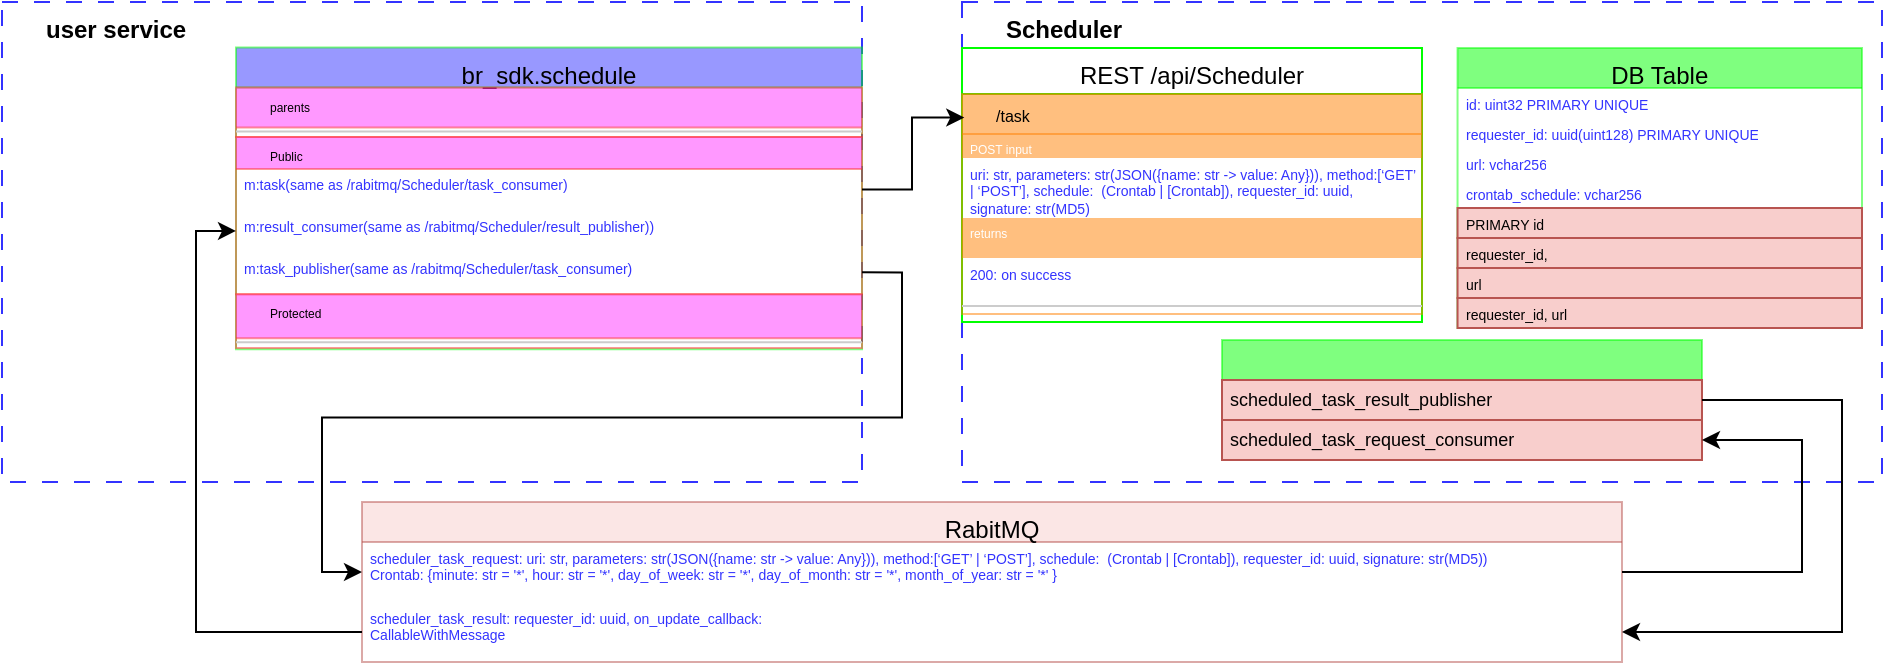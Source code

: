 <mxfile version="24.5.4" type="github">
  <diagram name="Page-1" id="d1hPt4wPM1sIXEGTT6gY">
    <mxGraphModel dx="1372" dy="820" grid="1" gridSize="10" guides="1" tooltips="1" connect="1" arrows="1" fold="1" page="1" pageScale="1" pageWidth="850" pageHeight="1100" math="0" shadow="0">
      <root>
        <mxCell id="0" />
        <mxCell id="1" parent="0" />
        <mxCell id="NsKPOh6CZbnY5XaWJPo6-1" value="&lt;span style=&quot;text-wrap: nowrap; font-size: 12px;&quot;&gt;&lt;font style=&quot;font-size: 12px;&quot;&gt;Scheduler&lt;/font&gt;&lt;/span&gt;" style="rounded=0;whiteSpace=wrap;html=1;verticalAlign=top;align=left;fillColor=none;dashed=1;dashPattern=8 8;strokeColor=#3333FF;strokeWidth=1;perimeterSpacing=0;fontSize=12;spacingLeft=20;fontStyle=1;container=1;" vertex="1" parent="1">
          <mxGeometry x="560" y="110" width="460" height="240" as="geometry">
            <mxRectangle x="-3850" y="-800" width="210" height="70" as="alternateBounds" />
          </mxGeometry>
        </mxCell>
        <mxCell id="NsKPOh6CZbnY5XaWJPo6-2" value="REST /api/Scheduler" style="swimlane;fontStyle=0;align=center;verticalAlign=top;childLayout=stackLayout;horizontal=1;startSize=23;horizontalStack=0;resizeParent=1;resizeLast=0;collapsible=1;marginBottom=0;rounded=0;shadow=0;strokeWidth=1;strokeColor=#00FF00;fontSize=12;" vertex="1" parent="NsKPOh6CZbnY5XaWJPo6-1">
          <mxGeometry y="23" width="230" height="137" as="geometry">
            <mxRectangle x="-2560" y="-2160" width="240" height="20" as="alternateBounds" />
          </mxGeometry>
        </mxCell>
        <mxCell id="NsKPOh6CZbnY5XaWJPo6-3" value="/task" style="swimlane;fontStyle=0;align=left;verticalAlign=top;childLayout=stackLayout;horizontal=1;startSize=20;horizontalStack=0;resizeParent=1;resizeLast=0;collapsible=1;marginBottom=0;rounded=0;shadow=0;strokeWidth=1;strokeColor=#FF8000;container=0;spacingTop=0;spacingLeft=15;fillColor=#FF8000;opacity=50;fontSize=8;" vertex="1" parent="NsKPOh6CZbnY5XaWJPo6-2">
          <mxGeometry y="23" width="230" height="110" as="geometry">
            <mxRectangle x="-2560" y="-2460" width="230" height="20" as="alternateBounds" />
          </mxGeometry>
        </mxCell>
        <mxCell id="NsKPOh6CZbnY5XaWJPo6-4" value="POST input" style="text;align=left;verticalAlign=top;spacingLeft=4;spacingRight=4;overflow=hidden;rotatable=0;points=[[0,0.5],[1,0.5]];portConstraint=eastwest;rounded=0;shadow=0;html=0;spacing=0;spacingBottom=2;fontColor=#FFFFFF;whiteSpace=wrap;labelBackgroundColor=none;fillColor=#FF8000;opacity=50;fontSize=6;" vertex="1" parent="NsKPOh6CZbnY5XaWJPo6-3">
          <mxGeometry y="20" width="230" height="12" as="geometry" />
        </mxCell>
        <mxCell id="NsKPOh6CZbnY5XaWJPo6-5" value="uri: str, parameters: str(JSON({name: str -&gt; value: Any})), method:[‘GET’ | ‘POST’], schedule:  (Crontab | [Crontab]), requester_id: uuid, signature: str(MD5)" style="text;align=left;verticalAlign=top;spacingLeft=4;spacingRight=4;overflow=hidden;rotatable=0;points=[[0,0.5],[1,0.5]];portConstraint=eastwest;rounded=0;shadow=0;html=0;spacing=0;spacingBottom=2;fontColor=#3333FF;fixedWidth=1;whiteSpace=wrap;fontSize=7;" vertex="1" parent="NsKPOh6CZbnY5XaWJPo6-3">
          <mxGeometry y="32" width="230" height="30" as="geometry" />
        </mxCell>
        <mxCell id="NsKPOh6CZbnY5XaWJPo6-6" value="returns" style="text;align=left;verticalAlign=top;spacingLeft=4;spacingRight=4;overflow=hidden;rotatable=0;points=[[0,0.5],[1,0.5]];portConstraint=eastwest;rounded=0;shadow=0;html=0;spacing=0;spacingBottom=2;fontColor=#FFFFFF;whiteSpace=wrap;labelBackgroundColor=none;fillColor=#FF8000;opacity=50;fontSize=6;" vertex="1" parent="NsKPOh6CZbnY5XaWJPo6-3">
          <mxGeometry y="62" width="230" height="20" as="geometry" />
        </mxCell>
        <mxCell id="NsKPOh6CZbnY5XaWJPo6-7" value="200: on success" style="text;align=left;verticalAlign=top;spacingLeft=4;spacingRight=4;overflow=hidden;rotatable=0;points=[[0,0.5],[1,0.5]];portConstraint=eastwest;rounded=0;shadow=0;html=0;spacing=0;spacingBottom=2;fontColor=#3333FF;fixedWidth=1;whiteSpace=wrap;fontSize=7;" vertex="1" parent="NsKPOh6CZbnY5XaWJPo6-3">
          <mxGeometry y="82" width="230" height="20" as="geometry" />
        </mxCell>
        <mxCell id="NsKPOh6CZbnY5XaWJPo6-8" value="" style="line;html=1;strokeWidth=1;align=left;verticalAlign=middle;spacingTop=-1;spacingLeft=3;spacingRight=3;rotatable=0;labelPosition=right;points=[];portConstraint=eastwest;fontColor=#CCCCCC;strokeColor=#CCCCCC;" vertex="1" parent="NsKPOh6CZbnY5XaWJPo6-3">
          <mxGeometry y="102" width="230" height="8" as="geometry" />
        </mxCell>
        <mxCell id="NsKPOh6CZbnY5XaWJPo6-9" value="DB Table" style="swimlane;fontStyle=0;align=center;verticalAlign=top;childLayout=stackLayout;horizontal=1;startSize=20;horizontalStack=0;resizeParent=1;resizeLast=0;collapsible=1;marginBottom=0;rounded=0;shadow=0;strokeWidth=1;strokeColor=#00FF00;fontSize=12;fillColor=#00FF00;opacity=50;" vertex="1" parent="NsKPOh6CZbnY5XaWJPo6-1">
          <mxGeometry x="247.77" y="23" width="202.23" height="140" as="geometry">
            <mxRectangle x="-2560" y="-2320" width="240" height="26" as="alternateBounds" />
          </mxGeometry>
        </mxCell>
        <mxCell id="NsKPOh6CZbnY5XaWJPo6-10" value="id: uint32 PRIMARY UNIQUE" style="text;align=left;verticalAlign=top;spacingLeft=4;spacingRight=4;overflow=hidden;rotatable=0;points=[[0,0.5],[1,0.5]];portConstraint=eastwest;rounded=0;shadow=0;html=0;spacing=0;spacingBottom=2;fontColor=#3333FF;fixedWidth=1;whiteSpace=wrap;fontSize=7;" vertex="1" parent="NsKPOh6CZbnY5XaWJPo6-9">
          <mxGeometry y="20" width="202.23" height="15" as="geometry" />
        </mxCell>
        <mxCell id="NsKPOh6CZbnY5XaWJPo6-11" value="requester_id: uuid(uint128) PRIMARY UNIQUE" style="text;align=left;verticalAlign=top;spacingLeft=4;spacingRight=4;overflow=hidden;rotatable=0;points=[[0,0.5],[1,0.5]];portConstraint=eastwest;rounded=0;shadow=0;html=0;spacing=0;spacingBottom=2;fontColor=#3333FF;fixedWidth=1;whiteSpace=wrap;fontSize=7;" vertex="1" parent="NsKPOh6CZbnY5XaWJPo6-9">
          <mxGeometry y="35" width="202.23" height="15" as="geometry" />
        </mxCell>
        <mxCell id="NsKPOh6CZbnY5XaWJPo6-12" value="url: vchar256" style="text;align=left;verticalAlign=top;spacingLeft=4;spacingRight=4;overflow=hidden;rotatable=0;points=[[0,0.5],[1,0.5]];portConstraint=eastwest;rounded=0;shadow=0;html=0;spacing=0;spacingBottom=2;fontColor=#3333FF;fixedWidth=1;whiteSpace=wrap;fontSize=7;" vertex="1" parent="NsKPOh6CZbnY5XaWJPo6-9">
          <mxGeometry y="50" width="202.23" height="15" as="geometry" />
        </mxCell>
        <mxCell id="NsKPOh6CZbnY5XaWJPo6-13" value="crontab_schedule: vchar256" style="text;align=left;verticalAlign=top;spacingLeft=4;spacingRight=4;overflow=hidden;rotatable=0;points=[[0,0.5],[1,0.5]];portConstraint=eastwest;rounded=0;shadow=0;html=0;spacing=0;spacingBottom=2;fontColor=#3333FF;fixedWidth=1;whiteSpace=wrap;fontSize=7;" vertex="1" parent="NsKPOh6CZbnY5XaWJPo6-9">
          <mxGeometry y="65" width="202.23" height="15" as="geometry" />
        </mxCell>
        <mxCell id="NsKPOh6CZbnY5XaWJPo6-14" value="PRIMARY id" style="text;align=left;verticalAlign=top;spacingLeft=4;spacingRight=4;overflow=hidden;rotatable=0;points=[[0,0.5],[1,0.5]];portConstraint=eastwest;rounded=0;shadow=0;html=0;spacing=0;spacingBottom=2;fixedWidth=1;whiteSpace=wrap;fillColor=#f8cecc;strokeColor=#b85450;fontSize=7;" vertex="1" parent="NsKPOh6CZbnY5XaWJPo6-9">
          <mxGeometry y="80" width="202.23" height="15" as="geometry" />
        </mxCell>
        <mxCell id="NsKPOh6CZbnY5XaWJPo6-15" value="requester_id, " style="text;align=left;verticalAlign=top;spacingLeft=4;spacingRight=4;overflow=hidden;rotatable=0;points=[[0,0.5],[1,0.5]];portConstraint=eastwest;rounded=0;shadow=0;html=0;spacing=0;spacingBottom=2;fixedWidth=1;whiteSpace=wrap;fillColor=#f8cecc;strokeColor=#b85450;fontSize=7;" vertex="1" parent="NsKPOh6CZbnY5XaWJPo6-9">
          <mxGeometry y="95" width="202.23" height="15" as="geometry" />
        </mxCell>
        <mxCell id="NsKPOh6CZbnY5XaWJPo6-16" value="url" style="text;align=left;verticalAlign=top;spacingLeft=4;spacingRight=4;overflow=hidden;rotatable=0;points=[[0,0.5],[1,0.5]];portConstraint=eastwest;rounded=0;shadow=0;html=0;spacing=0;spacingBottom=2;fixedWidth=1;whiteSpace=wrap;fillColor=#f8cecc;strokeColor=#b85450;fontSize=7;" vertex="1" parent="NsKPOh6CZbnY5XaWJPo6-9">
          <mxGeometry y="110" width="202.23" height="15" as="geometry" />
        </mxCell>
        <mxCell id="NsKPOh6CZbnY5XaWJPo6-17" value="requester_id, url" style="text;align=left;verticalAlign=top;spacingLeft=4;spacingRight=4;overflow=hidden;rotatable=0;points=[[0,0.5],[1,0.5]];portConstraint=eastwest;rounded=0;shadow=0;html=0;spacing=0;spacingBottom=2;fixedWidth=1;whiteSpace=wrap;fillColor=#f8cecc;strokeColor=#b85450;fontSize=7;" vertex="1" parent="NsKPOh6CZbnY5XaWJPo6-9">
          <mxGeometry y="125" width="202.23" height="15" as="geometry" />
        </mxCell>
        <mxCell id="NsKPOh6CZbnY5XaWJPo6-18" value="" style="swimlane;fontStyle=0;align=center;verticalAlign=top;childLayout=stackLayout;horizontal=1;startSize=20;horizontalStack=0;resizeParent=1;resizeLast=0;collapsible=1;marginBottom=0;rounded=0;shadow=0;strokeWidth=1;strokeColor=#00FF00;fontSize=12;fillColor=#00FF00;opacity=50;" vertex="1" parent="NsKPOh6CZbnY5XaWJPo6-1">
          <mxGeometry x="130" y="169" width="240" height="60" as="geometry">
            <mxRectangle x="-2560" y="-2320" width="240" height="26" as="alternateBounds" />
          </mxGeometry>
        </mxCell>
        <mxCell id="NsKPOh6CZbnY5XaWJPo6-19" value="scheduled_task_result_publisher" style="text;align=left;verticalAlign=top;spacingLeft=4;spacingRight=4;overflow=hidden;rotatable=0;points=[[0,0.5],[1,0.5]];portConstraint=eastwest;rounded=0;shadow=0;html=0;spacing=0;spacingBottom=2;fixedWidth=1;whiteSpace=wrap;fillColor=#f8cecc;strokeColor=#b85450;fontSize=9;" vertex="1" parent="NsKPOh6CZbnY5XaWJPo6-18">
          <mxGeometry y="20" width="240" height="20" as="geometry" />
        </mxCell>
        <mxCell id="NsKPOh6CZbnY5XaWJPo6-20" value="scheduled_task_request_consumer" style="text;align=left;verticalAlign=top;spacingLeft=4;spacingRight=4;overflow=hidden;rotatable=0;points=[[0,0.5],[1,0.5]];portConstraint=eastwest;rounded=0;shadow=0;html=0;spacing=0;spacingBottom=2;fixedWidth=1;whiteSpace=wrap;fillColor=#f8cecc;strokeColor=#b85450;fontSize=9;" vertex="1" parent="NsKPOh6CZbnY5XaWJPo6-18">
          <mxGeometry y="40" width="240" height="20" as="geometry" />
        </mxCell>
        <mxCell id="NsKPOh6CZbnY5XaWJPo6-21" value="&lt;span style=&quot;text-wrap: nowrap; font-size: 12px;&quot;&gt;&lt;font style=&quot;font-size: 12px;&quot;&gt;user service&lt;/font&gt;&lt;/span&gt;" style="rounded=0;whiteSpace=wrap;html=1;verticalAlign=top;align=left;fillColor=none;dashed=1;dashPattern=8 8;strokeColor=#3333FF;strokeWidth=1;perimeterSpacing=0;fontSize=12;spacingLeft=20;fontStyle=1;container=1;" vertex="1" parent="1">
          <mxGeometry x="80" y="110" width="430" height="240" as="geometry">
            <mxRectangle x="80" y="110" width="210" height="70" as="alternateBounds" />
          </mxGeometry>
        </mxCell>
        <mxCell id="NsKPOh6CZbnY5XaWJPo6-22" value="br_sdk.schedule" style="swimlane;fontStyle=0;align=center;verticalAlign=top;childLayout=stackLayout;horizontal=1;startSize=20;horizontalStack=0;resizeParent=1;resizeLast=0;collapsible=1;marginBottom=0;rounded=0;shadow=0;strokeWidth=1;strokeColor=#00FF00;fontSize=12;fillColor=#3333FF;opacity=50;" vertex="1" parent="NsKPOh6CZbnY5XaWJPo6-21">
          <mxGeometry x="117" y="22.759" width="313" height="150.902" as="geometry">
            <mxRectangle x="-2560" y="-1920" width="160" height="20" as="alternateBounds" />
          </mxGeometry>
        </mxCell>
        <mxCell id="NsKPOh6CZbnY5XaWJPo6-23" value="parents" style="swimlane;fontStyle=0;align=left;verticalAlign=top;childLayout=stackLayout;horizontal=1;startSize=20;horizontalStack=0;resizeParent=1;resizeLast=0;collapsible=1;marginBottom=0;rounded=0;shadow=0;strokeWidth=1;strokeColor=#FF3333;container=0;spacingTop=0;spacingLeft=15;fillColor=#FF33FF;opacity=50;fontSize=6;" vertex="1" parent="NsKPOh6CZbnY5XaWJPo6-22">
          <mxGeometry y="20" width="313" height="24.695" as="geometry">
            <mxRectangle y="80" width="540" height="26" as="alternateBounds" />
          </mxGeometry>
        </mxCell>
        <mxCell id="NsKPOh6CZbnY5XaWJPo6-24" value="" style="line;html=1;strokeWidth=1;align=left;verticalAlign=middle;spacingTop=-1;spacingLeft=3;spacingRight=3;rotatable=0;labelPosition=right;points=[];portConstraint=eastwest;fontColor=#CCCCCC;strokeColor=#CCCCCC;" vertex="1" parent="NsKPOh6CZbnY5XaWJPo6-23">
          <mxGeometry y="20" width="313" height="4.006" as="geometry" />
        </mxCell>
        <mxCell id="NsKPOh6CZbnY5XaWJPo6-25" value="Public" style="swimlane;fontStyle=0;align=left;verticalAlign=top;childLayout=stackLayout;horizontal=1;startSize=16;horizontalStack=0;resizeParent=1;resizeLast=0;collapsible=1;marginBottom=0;rounded=0;shadow=0;strokeWidth=1;strokeColor=#FF3333;container=0;spacingTop=0;spacingLeft=15;fillColor=#FF33FF;opacity=50;fontSize=6;" vertex="1" parent="NsKPOh6CZbnY5XaWJPo6-22">
          <mxGeometry y="44.695" width="313" height="78.621" as="geometry">
            <mxRectangle x="-580" y="-310" width="540" height="26" as="alternateBounds" />
          </mxGeometry>
        </mxCell>
        <mxCell id="NsKPOh6CZbnY5XaWJPo6-26" value="m:task(same as /rabitmq/Scheduler/task_consumer)" style="text;align=left;verticalAlign=top;spacingLeft=4;spacingRight=4;overflow=hidden;rotatable=0;points=[[0,0.5],[1,0.5]];portConstraint=eastwest;rounded=0;shadow=0;html=0;spacing=0;spacingBottom=2;fontColor=#3333FF;fixedWidth=1;whiteSpace=wrap;fontSize=7;" vertex="1" parent="NsKPOh6CZbnY5XaWJPo6-25">
          <mxGeometry y="16" width="313" height="20.69" as="geometry" />
        </mxCell>
        <mxCell id="NsKPOh6CZbnY5XaWJPo6-27" value="m:result_consumer(same as /rabitmq/Scheduler/result_publisher))" style="text;align=left;verticalAlign=top;spacingLeft=4;spacingRight=4;overflow=hidden;rotatable=0;points=[[0,0.5],[1,0.5]];portConstraint=eastwest;rounded=0;shadow=0;html=0;spacing=0;spacingBottom=2;fontColor=#3333FF;fixedWidth=1;whiteSpace=wrap;fontSize=7;" vertex="1" parent="NsKPOh6CZbnY5XaWJPo6-25">
          <mxGeometry y="36.69" width="313" height="20.69" as="geometry" />
        </mxCell>
        <mxCell id="NsKPOh6CZbnY5XaWJPo6-28" value="m:task_publisher(same as /rabitmq/Scheduler/task_consumer)" style="text;align=left;verticalAlign=top;spacingLeft=4;spacingRight=4;overflow=hidden;rotatable=0;points=[[0,0.5],[1,0.5]];portConstraint=eastwest;rounded=0;shadow=0;html=0;spacing=0;spacingBottom=2;fontColor=#3333FF;fixedWidth=1;whiteSpace=wrap;fontSize=7;" vertex="1" parent="NsKPOh6CZbnY5XaWJPo6-25">
          <mxGeometry y="57.379" width="313" height="20.69" as="geometry" />
        </mxCell>
        <mxCell id="NsKPOh6CZbnY5XaWJPo6-29" value="Protected" style="swimlane;fontStyle=0;align=left;verticalAlign=top;childLayout=stackLayout;horizontal=1;startSize=22;horizontalStack=0;resizeParent=1;resizeLast=0;collapsible=1;marginBottom=0;rounded=0;shadow=0;strokeWidth=1;strokeColor=#FF3333;container=0;spacingTop=0;spacingLeft=15;fillColor=#FF33FF;opacity=50;fontSize=6;" vertex="1" parent="NsKPOh6CZbnY5XaWJPo6-22">
          <mxGeometry y="123.316" width="313" height="26.897" as="geometry">
            <mxRectangle x="-580" y="-310" width="540" height="26" as="alternateBounds" />
          </mxGeometry>
        </mxCell>
        <mxCell id="NsKPOh6CZbnY5XaWJPo6-30" value="" style="line;html=1;strokeWidth=1;align=left;verticalAlign=middle;spacingTop=-1;spacingLeft=3;spacingRight=3;rotatable=0;labelPosition=right;points=[];portConstraint=eastwest;fontColor=#CCCCCC;strokeColor=#CCCCCC;" vertex="1" parent="NsKPOh6CZbnY5XaWJPo6-29">
          <mxGeometry y="22" width="313" height="4.006" as="geometry" />
        </mxCell>
        <mxCell id="NsKPOh6CZbnY5XaWJPo6-31" style="edgeStyle=orthogonalEdgeStyle;rounded=0;orthogonalLoop=1;jettySize=auto;html=1;exitX=1;exitY=0.5;exitDx=0;exitDy=0;entryX=0.005;entryY=0.107;entryDx=0;entryDy=0;entryPerimeter=0;" edge="1" parent="1" source="NsKPOh6CZbnY5XaWJPo6-26" target="NsKPOh6CZbnY5XaWJPo6-3">
          <mxGeometry relative="1" as="geometry" />
        </mxCell>
        <mxCell id="NsKPOh6CZbnY5XaWJPo6-32" value="RabitMQ" style="swimlane;fontStyle=0;align=center;verticalAlign=top;childLayout=stackLayout;horizontal=1;startSize=20;horizontalStack=0;resizeParent=1;resizeLast=0;collapsible=1;marginBottom=0;rounded=0;shadow=0;strokeWidth=1;strokeColor=#b85450;fontSize=12;fillColor=#f8cecc;opacity=50;" vertex="1" parent="1">
          <mxGeometry x="260" y="360" width="630" height="80" as="geometry">
            <mxRectangle x="-2560" y="-1920" width="160" height="20" as="alternateBounds" />
          </mxGeometry>
        </mxCell>
        <mxCell id="NsKPOh6CZbnY5XaWJPo6-33" value="scheduler_task_request: uri: str, parameters: str(JSON({name: str -&gt; value: Any})), method:[‘GET’ | ‘POST’], schedule:  (Crontab | [Crontab]), requester_id: uuid, signature: str(MD5))&#xa;Crontab: {minute: str = &#39;*&#39;, hour: str = &#39;*&#39;, day_of_week: str = &#39;*&#39;, day_of_month: str = &#39;*&#39;, month_of_year: str = &#39;*&#39; }" style="text;align=left;verticalAlign=top;spacingLeft=4;spacingRight=4;overflow=hidden;rotatable=0;points=[[0,0.5],[1,0.5]];portConstraint=eastwest;rounded=0;shadow=0;html=0;spacing=0;spacingBottom=2;fontColor=#3333FF;fixedWidth=1;whiteSpace=wrap;fontSize=7;" vertex="1" parent="NsKPOh6CZbnY5XaWJPo6-32">
          <mxGeometry y="20" width="630" height="30" as="geometry" />
        </mxCell>
        <mxCell id="NsKPOh6CZbnY5XaWJPo6-34" value="scheduler_task_result: requester_id: uuid, on_update_callback:&#xa;CallableWithMessage" style="text;align=left;verticalAlign=top;spacingLeft=4;spacingRight=4;overflow=hidden;rotatable=0;points=[[0,0.5],[1,0.5]];portConstraint=eastwest;rounded=0;shadow=0;html=0;spacing=0;spacingBottom=2;fontColor=#3333FF;fixedWidth=1;whiteSpace=wrap;fontSize=7;" vertex="1" parent="NsKPOh6CZbnY5XaWJPo6-32">
          <mxGeometry y="50" width="630" height="30" as="geometry" />
        </mxCell>
        <mxCell id="NsKPOh6CZbnY5XaWJPo6-35" style="edgeStyle=orthogonalEdgeStyle;rounded=0;orthogonalLoop=1;jettySize=auto;html=1;exitX=1;exitY=0.5;exitDx=0;exitDy=0;entryX=1;entryY=0.5;entryDx=0;entryDy=0;" edge="1" parent="1" source="NsKPOh6CZbnY5XaWJPo6-33" target="NsKPOh6CZbnY5XaWJPo6-20">
          <mxGeometry relative="1" as="geometry">
            <Array as="points">
              <mxPoint x="980" y="395" />
              <mxPoint x="980" y="329" />
            </Array>
          </mxGeometry>
        </mxCell>
        <mxCell id="NsKPOh6CZbnY5XaWJPo6-36" style="edgeStyle=orthogonalEdgeStyle;rounded=0;orthogonalLoop=1;jettySize=auto;html=1;exitX=1;exitY=0.5;exitDx=0;exitDy=0;entryX=0;entryY=0.5;entryDx=0;entryDy=0;" edge="1" parent="1" source="NsKPOh6CZbnY5XaWJPo6-28" target="NsKPOh6CZbnY5XaWJPo6-33">
          <mxGeometry relative="1" as="geometry" />
        </mxCell>
        <mxCell id="NsKPOh6CZbnY5XaWJPo6-37" style="edgeStyle=orthogonalEdgeStyle;rounded=0;orthogonalLoop=1;jettySize=auto;html=1;exitX=0;exitY=0.5;exitDx=0;exitDy=0;entryX=0;entryY=0.5;entryDx=0;entryDy=0;" edge="1" parent="1" source="NsKPOh6CZbnY5XaWJPo6-34" target="NsKPOh6CZbnY5XaWJPo6-27">
          <mxGeometry relative="1" as="geometry" />
        </mxCell>
        <mxCell id="NsKPOh6CZbnY5XaWJPo6-38" style="edgeStyle=orthogonalEdgeStyle;rounded=0;orthogonalLoop=1;jettySize=auto;html=1;exitX=1;exitY=0.5;exitDx=0;exitDy=0;entryX=1;entryY=0.5;entryDx=0;entryDy=0;" edge="1" parent="1" source="NsKPOh6CZbnY5XaWJPo6-19" target="NsKPOh6CZbnY5XaWJPo6-34">
          <mxGeometry relative="1" as="geometry">
            <Array as="points">
              <mxPoint x="1000" y="309" />
              <mxPoint x="1000" y="425" />
            </Array>
          </mxGeometry>
        </mxCell>
      </root>
    </mxGraphModel>
  </diagram>
</mxfile>
